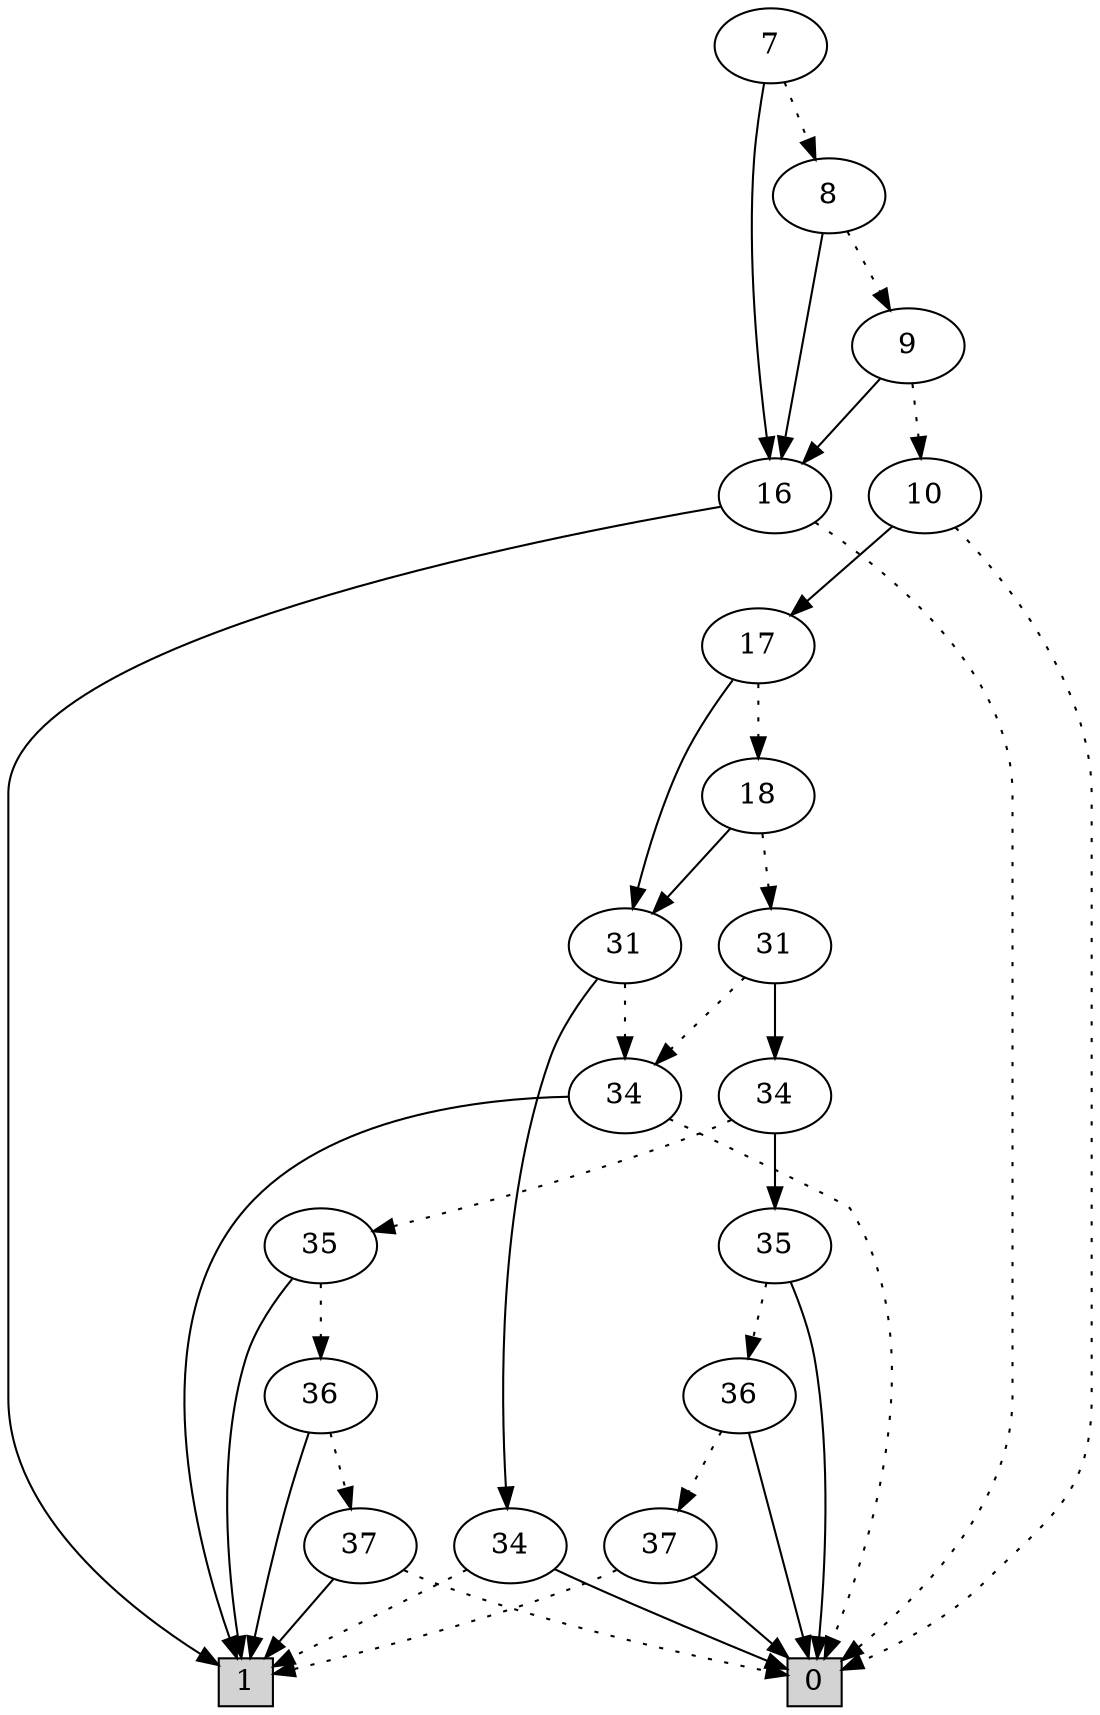 digraph G {
0 [shape=box, label="0", style=filled, shape=box, height=0.3, width=0.3];
1 [shape=box, label="1", style=filled, shape=box, height=0.3, width=0.3];
9563 [label="7"];
9563 -> 9562 [style=dotted];
9563 -> 34 [style=filled];
9562 [label="8"];
9562 -> 9561 [style=dotted];
9562 -> 34 [style=filled];
9561 [label="9"];
9561 -> 9560 [style=dotted];
9561 -> 34 [style=filled];
9560 [label="10"];
9560 -> 0 [style=dotted];
9560 -> 9559 [style=filled];
9559 [label="17"];
9559 -> 9558 [style=dotted];
9559 -> 9557 [style=filled];
9558 [label="18"];
9558 -> 9556 [style=dotted];
9558 -> 9557 [style=filled];
9556 [label="31"];
9556 -> 70 [style=dotted];
9556 -> 6273 [style=filled];
70 [label="34"];
70 -> 0 [style=dotted];
70 -> 1 [style=filled];
6273 [label="34"];
6273 -> 1264 [style=dotted];
6273 -> 1261 [style=filled];
1264 [label="35"];
1264 -> 1258 [style=dotted];
1264 -> 1 [style=filled];
1258 [label="36"];
1258 -> 76 [style=dotted];
1258 -> 1 [style=filled];
76 [label="37"];
76 -> 0 [style=dotted];
76 -> 1 [style=filled];
1261 [label="35"];
1261 -> 1256 [style=dotted];
1261 -> 0 [style=filled];
1256 [label="36"];
1256 -> 77 [style=dotted];
1256 -> 0 [style=filled];
77 [label="37"];
77 -> 1 [style=dotted];
77 -> 0 [style=filled];
9557 [label="31"];
9557 -> 70 [style=dotted];
9557 -> 71 [style=filled];
71 [label="34"];
71 -> 1 [style=dotted];
71 -> 0 [style=filled];
34 [label="16"];
34 -> 0 [style=dotted];
34 -> 1 [style=filled];
}
